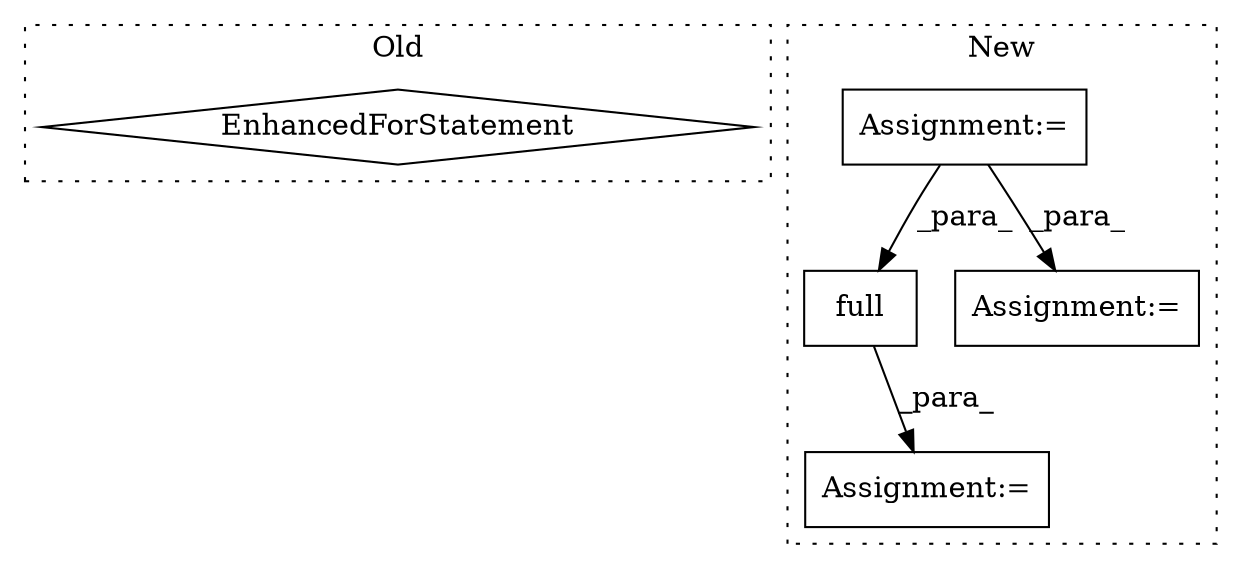 digraph G {
subgraph cluster0 {
1 [label="EnhancedForStatement" a="70" s="855,944" l="53,2" shape="diamond"];
label = "Old";
style="dotted";
}
subgraph cluster1 {
2 [label="full" a="32" s="1098,1154" l="10,1" shape="box"];
3 [label="Assignment:=" a="7" s="1091" l="1" shape="box"];
4 [label="Assignment:=" a="7" s="839" l="1" shape="box"];
5 [label="Assignment:=" a="7" s="1165" l="1" shape="box"];
label = "New";
style="dotted";
}
2 -> 3 [label="_para_"];
4 -> 2 [label="_para_"];
4 -> 5 [label="_para_"];
}